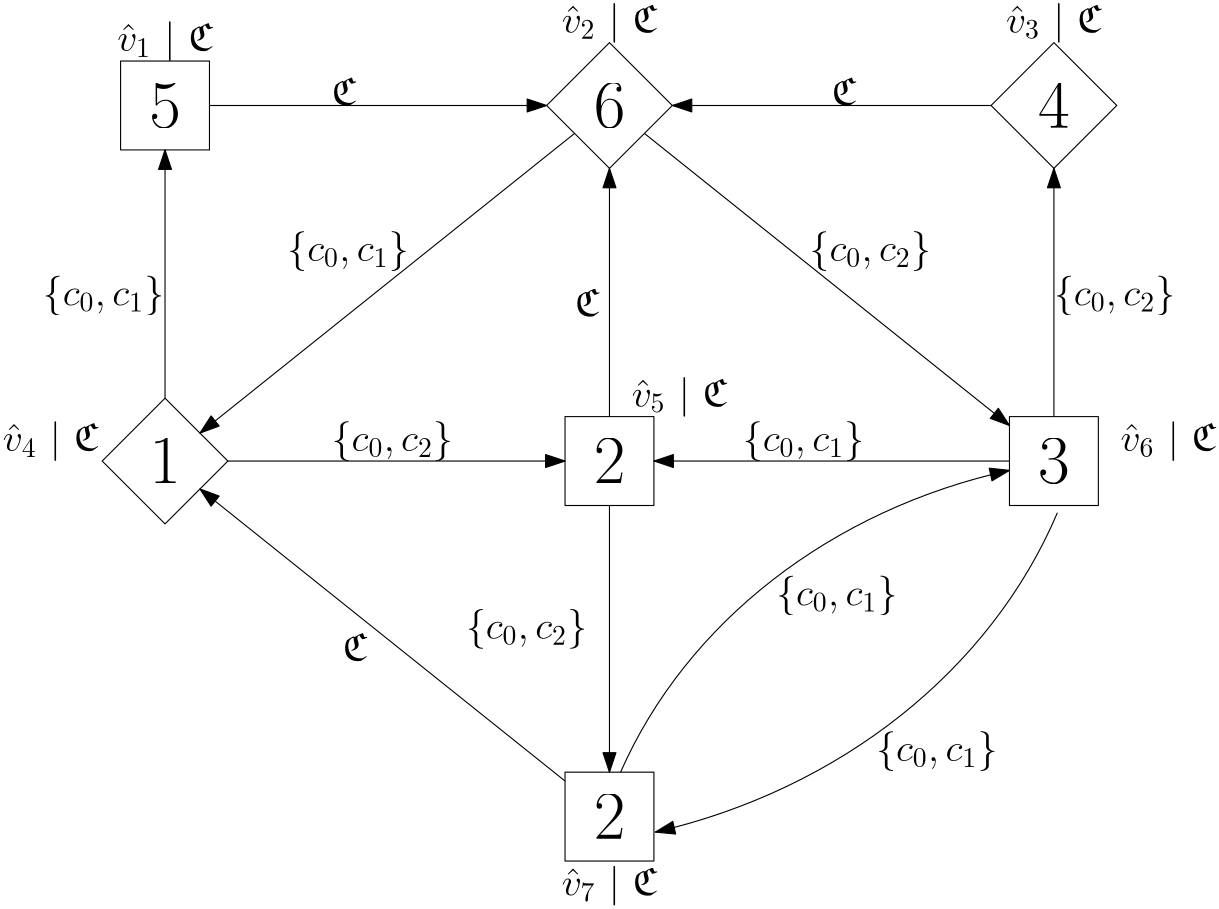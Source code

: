 <?xml version="1.0"?>
<!DOCTYPE ipe SYSTEM "ipe.dtd">
<ipe version="70206" creator="Ipe 7.2.7">
<info created="D:20190513152140" modified="D:20191002123408"/>
<preamble>\usepackage{amsfonts}</preamble>
<ipestyle name="basic">
<symbol name="arrow/arc(spx)">
<path stroke="sym-stroke" fill="sym-stroke" pen="sym-pen">
0 0 m
-1 0.333 l
-1 -0.333 l
h
</path>
</symbol>
<symbol name="arrow/farc(spx)">
<path stroke="sym-stroke" fill="white" pen="sym-pen">
0 0 m
-1 0.333 l
-1 -0.333 l
h
</path>
</symbol>
<symbol name="arrow/ptarc(spx)">
<path stroke="sym-stroke" fill="sym-stroke" pen="sym-pen">
0 0 m
-1 0.333 l
-0.8 0 l
-1 -0.333 l
h
</path>
</symbol>
<symbol name="arrow/fptarc(spx)">
<path stroke="sym-stroke" fill="white" pen="sym-pen">
0 0 m
-1 0.333 l
-0.8 0 l
-1 -0.333 l
h
</path>
</symbol>
<symbol name="mark/circle(sx)" transformations="translations">
<path fill="sym-stroke">
0.6 0 0 0.6 0 0 e
0.4 0 0 0.4 0 0 e
</path>
</symbol>
<symbol name="mark/disk(sx)" transformations="translations">
<path fill="sym-stroke">
0.6 0 0 0.6 0 0 e
</path>
</symbol>
<symbol name="mark/fdisk(sfx)" transformations="translations">
<group>
<path fill="sym-fill">
0.5 0 0 0.5 0 0 e
</path>
<path fill="sym-stroke" fillrule="eofill">
0.6 0 0 0.6 0 0 e
0.4 0 0 0.4 0 0 e
</path>
</group>
</symbol>
<symbol name="mark/box(sx)" transformations="translations">
<path fill="sym-stroke" fillrule="eofill">
-0.6 -0.6 m
0.6 -0.6 l
0.6 0.6 l
-0.6 0.6 l
h
-0.4 -0.4 m
0.4 -0.4 l
0.4 0.4 l
-0.4 0.4 l
h
</path>
</symbol>
<symbol name="mark/square(sx)" transformations="translations">
<path fill="sym-stroke">
-0.6 -0.6 m
0.6 -0.6 l
0.6 0.6 l
-0.6 0.6 l
h
</path>
</symbol>
<symbol name="mark/fsquare(sfx)" transformations="translations">
<group>
<path fill="sym-fill">
-0.5 -0.5 m
0.5 -0.5 l
0.5 0.5 l
-0.5 0.5 l
h
</path>
<path fill="sym-stroke" fillrule="eofill">
-0.6 -0.6 m
0.6 -0.6 l
0.6 0.6 l
-0.6 0.6 l
h
-0.4 -0.4 m
0.4 -0.4 l
0.4 0.4 l
-0.4 0.4 l
h
</path>
</group>
</symbol>
<symbol name="mark/cross(sx)" transformations="translations">
<group>
<path fill="sym-stroke">
-0.43 -0.57 m
0.57 0.43 l
0.43 0.57 l
-0.57 -0.43 l
h
</path>
<path fill="sym-stroke">
-0.43 0.57 m
0.57 -0.43 l
0.43 -0.57 l
-0.57 0.43 l
h
</path>
</group>
</symbol>
<symbol name="arrow/fnormal(spx)">
<path stroke="sym-stroke" fill="white" pen="sym-pen">
0 0 m
-1 0.333 l
-1 -0.333 l
h
</path>
</symbol>
<symbol name="arrow/pointed(spx)">
<path stroke="sym-stroke" fill="sym-stroke" pen="sym-pen">
0 0 m
-1 0.333 l
-0.8 0 l
-1 -0.333 l
h
</path>
</symbol>
<symbol name="arrow/fpointed(spx)">
<path stroke="sym-stroke" fill="white" pen="sym-pen">
0 0 m
-1 0.333 l
-0.8 0 l
-1 -0.333 l
h
</path>
</symbol>
<symbol name="arrow/linear(spx)">
<path stroke="sym-stroke" pen="sym-pen">
-1 0.333 m
0 0 l
-1 -0.333 l
</path>
</symbol>
<symbol name="arrow/fdouble(spx)">
<path stroke="sym-stroke" fill="white" pen="sym-pen">
0 0 m
-1 0.333 l
-1 -0.333 l
h
-1 0 m
-2 0.333 l
-2 -0.333 l
h
</path>
</symbol>
<symbol name="arrow/double(spx)">
<path stroke="sym-stroke" fill="sym-stroke" pen="sym-pen">
0 0 m
-1 0.333 l
-1 -0.333 l
h
-1 0 m
-2 0.333 l
-2 -0.333 l
h
</path>
</symbol>
<pen name="heavier" value="0.8"/>
<pen name="fat" value="1.2"/>
<pen name="ultrafat" value="2"/>
<symbolsize name="large" value="5"/>
<symbolsize name="small" value="2"/>
<symbolsize name="tiny" value="1.1"/>
<arrowsize name="large" value="10"/>
<arrowsize name="small" value="5"/>
<arrowsize name="tiny" value="3"/>
<color name="red" value="1 0 0"/>
<color name="green" value="0 1 0"/>
<color name="blue" value="0 0 1"/>
<color name="yellow" value="1 1 0"/>
<color name="orange" value="1 0.647 0"/>
<color name="gold" value="1 0.843 0"/>
<color name="purple" value="0.627 0.125 0.941"/>
<color name="gray" value="0.745"/>
<color name="brown" value="0.647 0.165 0.165"/>
<color name="navy" value="0 0 0.502"/>
<color name="pink" value="1 0.753 0.796"/>
<color name="seagreen" value="0.18 0.545 0.341"/>
<color name="turquoise" value="0.251 0.878 0.816"/>
<color name="violet" value="0.933 0.51 0.933"/>
<color name="darkblue" value="0 0 0.545"/>
<color name="darkcyan" value="0 0.545 0.545"/>
<color name="darkgray" value="0.663"/>
<color name="darkgreen" value="0 0.392 0"/>
<color name="darkmagenta" value="0.545 0 0.545"/>
<color name="darkorange" value="1 0.549 0"/>
<color name="darkred" value="0.545 0 0"/>
<color name="lightblue" value="0.678 0.847 0.902"/>
<color name="lightcyan" value="0.878 1 1"/>
<color name="lightgray" value="0.827"/>
<color name="lightgreen" value="0.565 0.933 0.565"/>
<color name="lightyellow" value="1 1 0.878"/>
<dashstyle name="dashed" value="[4] 0"/>
<dashstyle name="dotted" value="[1 3] 0"/>
<dashstyle name="dash dotted" value="[4 2 1 2] 0"/>
<dashstyle name="dash dot dotted" value="[4 2 1 2 1 2] 0"/>
<textsize name="large" value="\large"/>
<textsize name="Large" value="\Large"/>
<textsize name="LARGE" value="\LARGE"/>
<textsize name="huge" value="\huge"/>
<textsize name="Huge" value="\Huge"/>
<textsize name="small" value="\small"/>
<textsize name="footnote" value="\footnotesize"/>
<textsize name="tiny" value="\tiny"/>
<textstyle name="center" begin="\begin{center}" end="\end{center}"/>
<textstyle name="itemize" begin="\begin{itemize}" end="\end{itemize}"/>
<textstyle name="item" begin="\begin{itemize}\item{}" end="\end{itemize}"/>
<gridsize name="4 pts" value="4"/>
<gridsize name="8 pts (~3 mm)" value="8"/>
<gridsize name="16 pts (~6 mm)" value="16"/>
<gridsize name="32 pts (~12 mm)" value="32"/>
<gridsize name="10 pts (~3.5 mm)" value="10"/>
<gridsize name="20 pts (~7 mm)" value="20"/>
<gridsize name="14 pts (~5 mm)" value="14"/>
<gridsize name="28 pts (~10 mm)" value="28"/>
<gridsize name="56 pts (~20 mm)" value="56"/>
<anglesize name="90 deg" value="90"/>
<anglesize name="60 deg" value="60"/>
<anglesize name="45 deg" value="45"/>
<anglesize name="30 deg" value="30"/>
<anglesize name="22.5 deg" value="22.5"/>
<opacity name="10%" value="0.1"/>
<opacity name="30%" value="0.3"/>
<opacity name="50%" value="0.5"/>
<opacity name="75%" value="0.75"/>
<tiling name="falling" angle="-60" step="4" width="1"/>
<tiling name="rising" angle="30" step="4" width="1"/>
</ipestyle>
<page>
<layer name="alpha"/>
<view layers="alpha" active="alpha"/>
<path layer="alpha" matrix="1 0 0 1 48 -400" stroke="black">
64 800 m
64 768 l
96 768 l
96 800 l
h
</path>
<text matrix="1 0 0 1 48 -400" transformations="translations" pos="80 784" stroke="black" type="label" width="11.368" height="15.978" depth="0" halign="center" valign="center" size="Huge">5</text>
<path matrix="1 0 0 1 208 -528" stroke="black">
64 800 m
64 768 l
96 768 l
96 800 l
h
</path>
<text matrix="1 0 0 1 208 -528" transformations="translations" pos="80 784" stroke="black" type="label" width="11.368" height="15.978" depth="0" halign="center" valign="center" size="Huge">2</text>
<path matrix="1 0 0 1 208 -656" stroke="black">
64 800 m
64 768 l
96 768 l
96 800 l
h
</path>
<text matrix="1 0 0 1 208 -656" transformations="translations" pos="80 784" stroke="black" type="label" width="11.368" height="15.978" depth="0" halign="center" valign="center" size="Huge">2</text>
<path matrix="1 0 0 1 368 -528" stroke="black">
64 800 m
64 768 l
96 768 l
96 800 l
h
</path>
<text matrix="1 0 0 1 368 -528" transformations="translations" pos="80 784" stroke="black" type="label" width="11.368" height="15.978" depth="0" halign="center" valign="center" size="Huge">3</text>
<path matrix="0.707107 -0.707107 0.707107 0.707107 -322.94 -113.803" stroke="black">
64 800 m
64 768 l
96 768 l
96 800 l
h
</path>
<text matrix="1 0 0 1 208 -336" transformations="translations" pos="80 720" stroke="black" type="label" width="11.368" height="15.978" depth="0" halign="center" valign="center" size="Huge">6</text>
<path matrix="0.707107 -0.707107 0.707107 0.707107 -162.94 -113.803" stroke="black">
64 800 m
64 768 l
96 768 l
96 800 l
h
</path>
<text matrix="1 0 0 1 368 -336" transformations="translations" pos="80 720" stroke="black" type="label" width="11.368" height="15.978" depth="0" halign="center" valign="center" size="Huge">4</text>
<path matrix="0.707107 -0.707107 0.707107 0.707107 -482.94 -241.803" stroke="black">
64 800 m
64 768 l
96 768 l
96 800 l
h
</path>
<text matrix="1 0 0 1 48 -464" transformations="translations" pos="80 720" stroke="black" type="label" width="11.368" height="15.978" depth="0" halign="center" valign="center" size="Huge">1</text>
<text matrix="1 0 0 1 44 -368" transformations="translations" pos="144 752" stroke="black" type="label" width="8.788" height="9.919" depth="0" valign="baseline" size="Large" style="math">\mathfrak{C}</text>
<text matrix="1 0 0 1 224 -368" transformations="translations" pos="144 752" stroke="black" type="label" width="8.788" height="9.919" depth="0" valign="baseline" size="Large" style="math">\mathfrak{C}</text>
<text matrix="1 0 0 1 136 -560" transformations="translations" pos="144 752" stroke="black" type="label" width="43.689" height="10.756" depth="3.59" halign="right" valign="baseline" size="Large" style="math">\{c_0,c_2\}</text>
<text matrix="1 0 0 1 48 -568" transformations="translations" pos="144 752" stroke="black" type="label" width="8.788" height="9.919" depth="0" valign="baseline" size="Large" style="math">\mathfrak{C}</text>
<text matrix="1 0 0 1 136 -444" transformations="translations" pos="144 752" stroke="black" type="label" width="8.788" height="9.919" depth="0" halign="center" valign="baseline" size="Large" style="math">\mathfrak{C}</text>
<text matrix="1 0 0 1 -60 -440" transformations="translations" pos="144 752" stroke="black" type="label" width="43.689" height="10.756" depth="3.59" valign="baseline" size="Large" style="math">\{c_0,c_1\}</text>
<text matrix="1 0 0 1 28 -424" transformations="translations" pos="144 752" stroke="black" type="label" width="43.689" height="10.756" depth="3.59" valign="baseline" size="Large" style="math">\{c_0,c_1\}</text>
<text matrix="1 0 0 1 192 -496" transformations="translations" pos="144 752" stroke="black" type="label" width="43.689" height="10.756" depth="3.59" valign="bottom" size="Large" style="math">\{c_0,c_1\}</text>
<text matrix="1 0 0 1 204 -548" transformations="translations" pos="144 752" stroke="black" type="label" width="43.689" height="10.756" depth="3.59" valign="baseline" size="Large" style="math">\{c_0,c_1\}</text>
<text matrix="1 0 0 1 240 -604" transformations="translations" pos="144 752" stroke="black" type="label" width="43.689" height="10.756" depth="3.59" valign="baseline" size="Large" style="math">\{c_0,c_1\}</text>
<text matrix="1 0 0 1 304 -440" transformations="translations" pos="144 752" stroke="black" type="label" width="43.689" height="10.756" depth="3.59" valign="baseline" size="Large" style="math">\{c_0,c_2\}</text>
<text matrix="1 0 0 1 216 -424" transformations="translations" pos="144 752" stroke="black" type="label" width="43.689" height="10.756" depth="3.59" valign="baseline" size="Large" style="math">\{c_0,c_2\}</text>
<text matrix="1 0 0 1 44 -496" transformations="translations" pos="144 752" stroke="black" type="label" width="43.689" height="10.756" depth="3.59" valign="bottom" size="Large" style="math">\{c_0,c_2\}</text>
<path stroke="black" arrow="normal/normal">
144 384 m
265.373 384 l
</path>
<path stroke="black" arrow="normal/normal">
425.373 384 m
310.628 384 l
</path>
<path stroke="black" arrow="normal/normal">
288 272 m
288 361.373 l
</path>
<path stroke="black" arrow="normal/normal">
300.571 373.943 m
432 268.8 l
</path>
<path stroke="black" arrow="normal/normal">
448 272 m
448 361.373 l
</path>
<path stroke="black" arrow="normal/normal">
432 256 m
304 256 l
</path>
<path stroke="black" arrow="normal/normal">
150.628 256 m
272 256 l
</path>
<path stroke="black" arrow="normal/normal">
275.43 373.944 m
140.571 266.057 l
</path>
<path stroke="black" arrow="normal/normal">
128 278.628 m
128 368 l
</path>
<path stroke="black" arrow="normal/normal">
272 140.8 m
140.571 245.943 l
</path>
<path stroke="black" arrow="normal/normal">
288 240 m
288 144 l
</path>
<path matrix="1.07528 0 0 0.944421 -34.8858 19.3365" stroke="black" arrow="normal/normal">
304 132 m
188.68 0 0 -188.68 480 64 434.238 247.046 a
</path>
<path matrix="-1.12297 -0.0113463 0.0129169 -0.986433 788.934 371.042" stroke="black" arrow="normal/normal">
304 132 m
188.68 0 0 -188.68 480 64 434.238 247.046 a
</path>
<text transformations="translations" pos="128 400" stroke="black" type="label" width="34.408" height="10.756" depth="3.59" halign="center" valign="bottom" size="Large" style="math">\hat{v}_1\ |\ \mathfrak{C}</text>
<text matrix="1 0 0 1 160 6.62775" transformations="translations" pos="128 400" stroke="black" type="label" width="34.408" height="10.756" depth="3.59" halign="center" valign="bottom" size="Large" style="math">\hat{v}_2\ |\ \mathfrak{C}</text>
<text matrix="1 0 0 1 320 6.62775" transformations="translations" pos="128 400" stroke="black" type="label" width="34.408" height="10.756" depth="3.59" halign="center" valign="bottom" size="Large" style="math">\hat{v}_3\ |\ \mathfrak{C}</text>
<text matrix="1 0 0 1 344 -144" transformations="translations" pos="128 400" stroke="black" type="label" width="34.408" height="10.756" depth="3.59" valign="bottom" size="Large" style="math">\hat{v}_6\ |\ \mathfrak{C}</text>
<text matrix="1 0 0 1 -24 -144" transformations="translations" pos="128 400" stroke="black" type="label" width="34.408" height="10.756" depth="3.59" halign="right" valign="bottom" size="Large" style="math">\hat{v}_4\ |\ \mathfrak{C}</text>
<text matrix="1 0 0 1 168 -128" transformations="translations" pos="128 400" stroke="black" type="label" width="34.408" height="10.756" depth="3.59" valign="bottom" size="Large" style="math">\hat{v}_5\ |\ \mathfrak{C}</text>
<text matrix="1 0 0 1 160 -304" transformations="translations" pos="128 400" stroke="black" type="label" width="34.408" height="10.756" depth="3.59" halign="center" valign="bottom" size="Large" style="math">\hat{v}_7\ |\ \mathfrak{C}</text>
</page>
</ipe>
